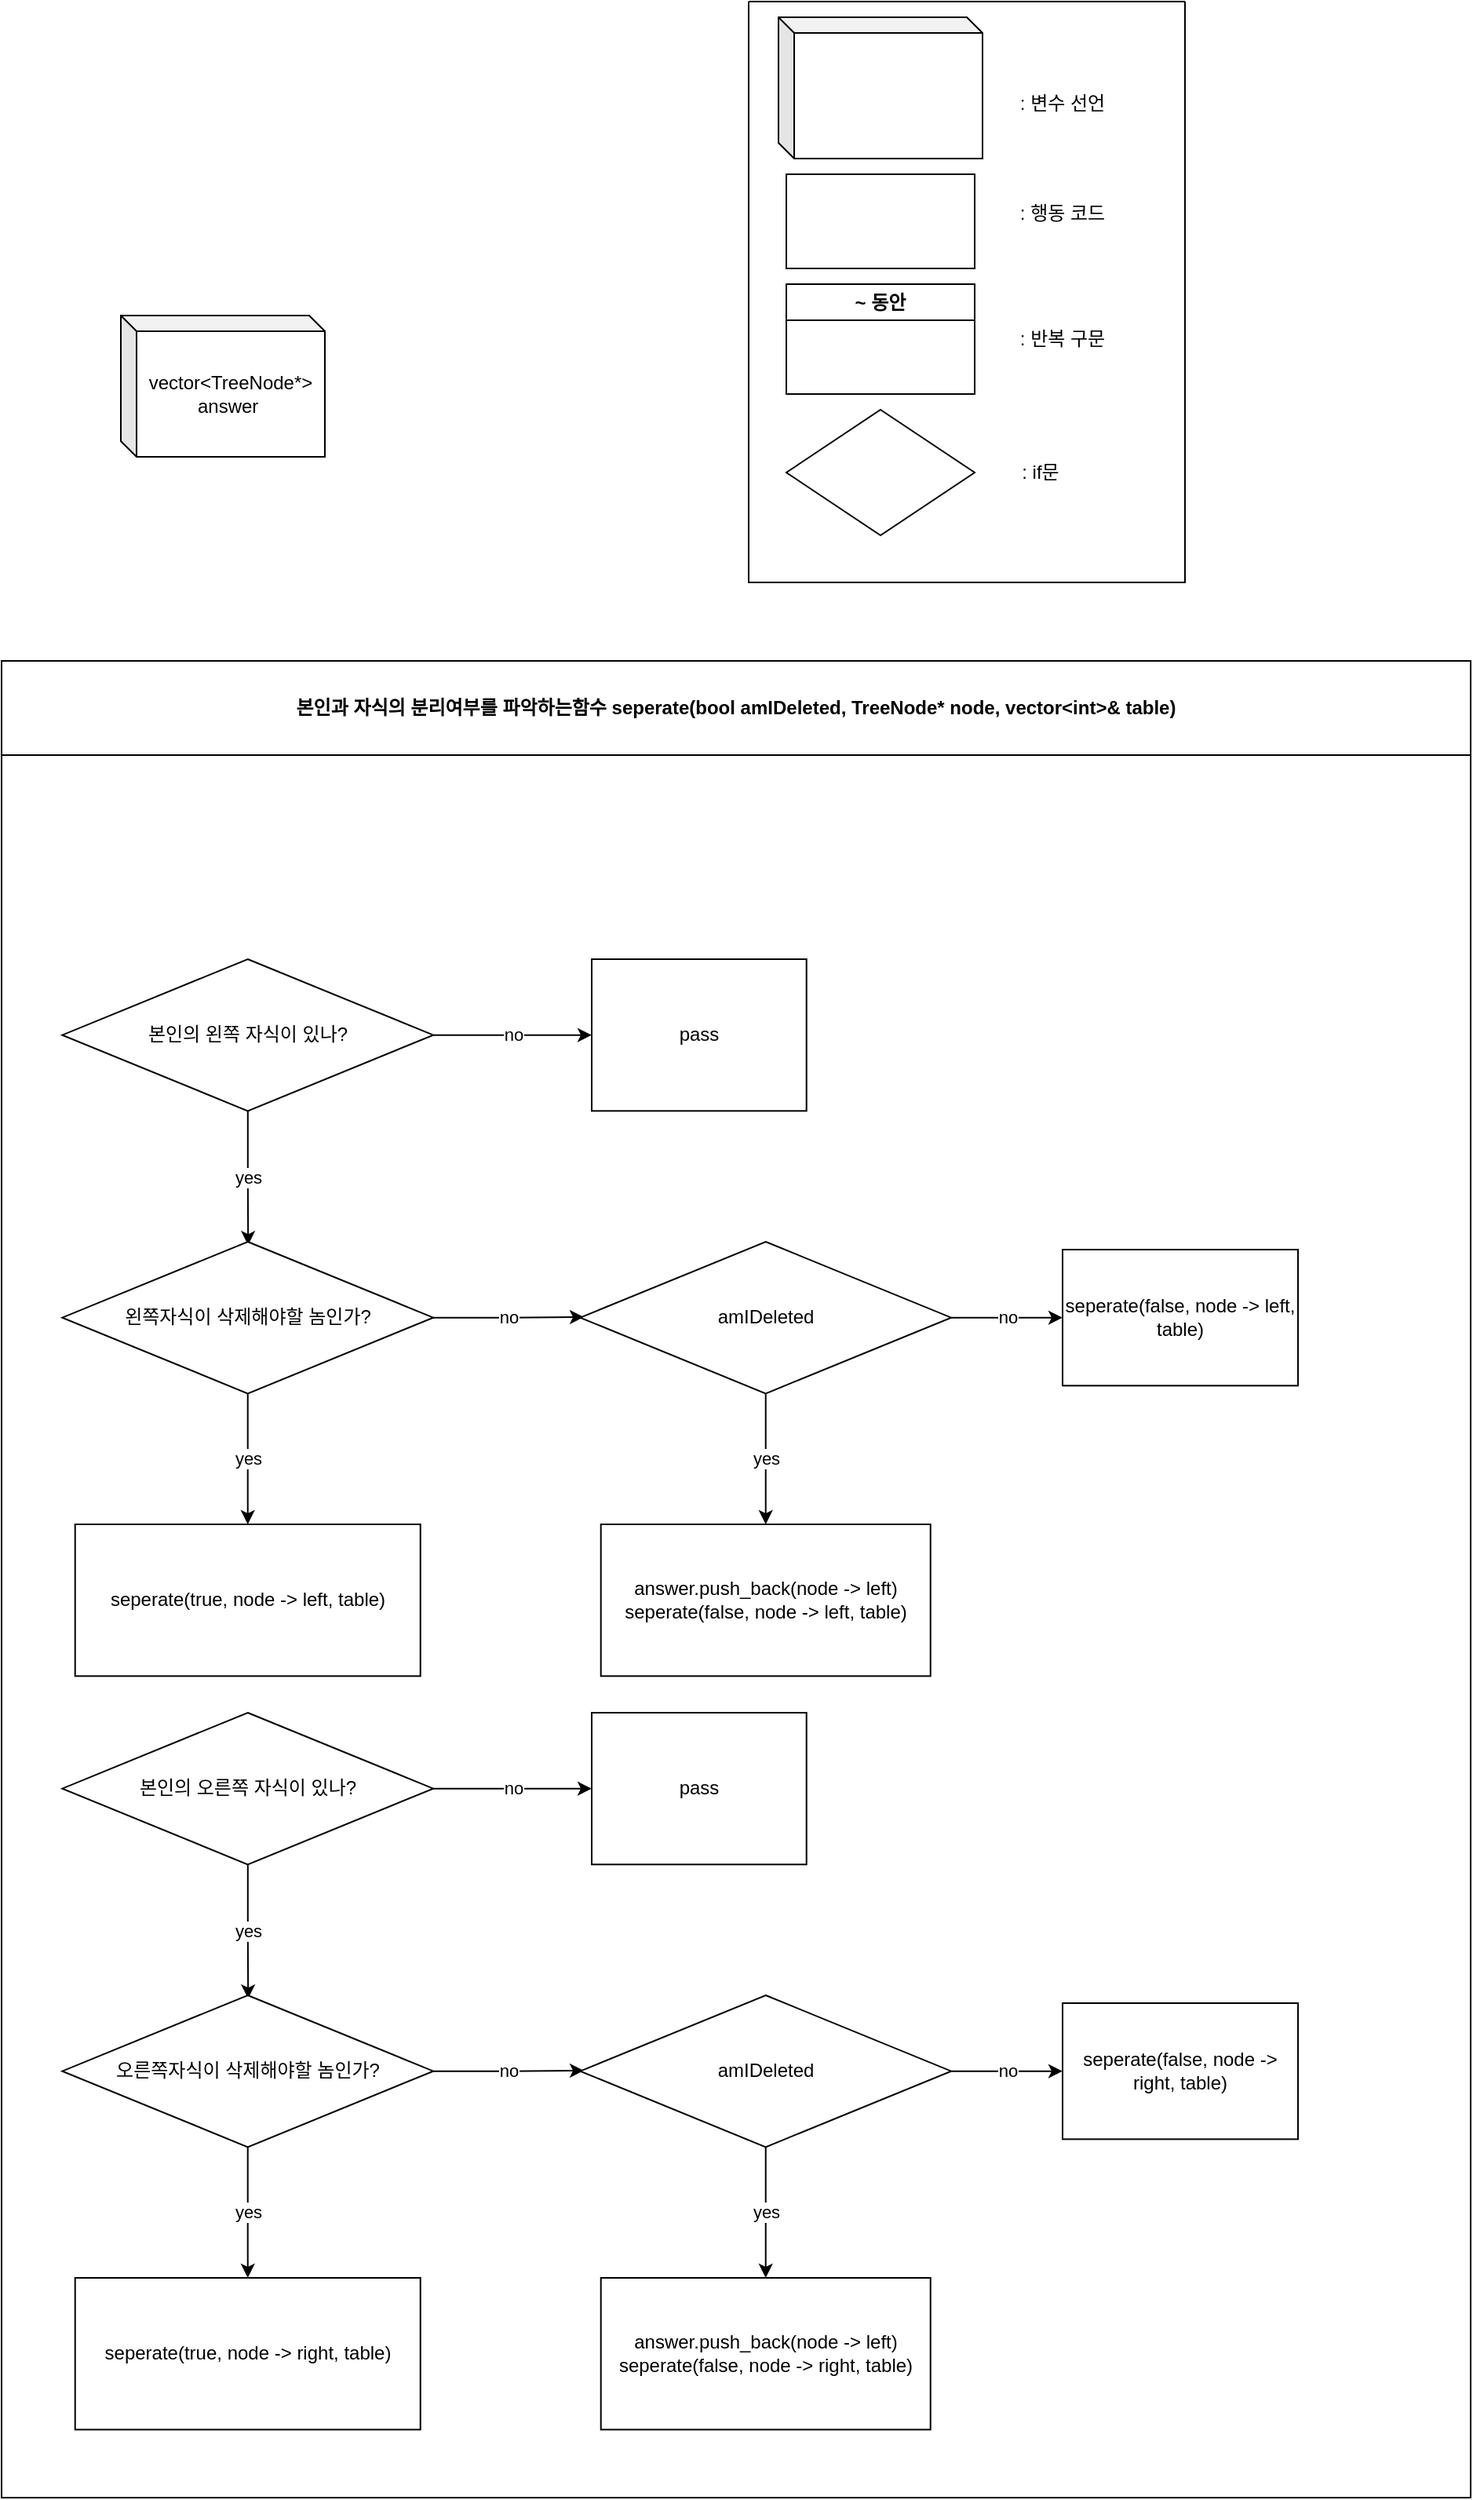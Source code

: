 <mxfile version="22.1.16" type="device">
  <diagram name="페이지-1" id="mXwkBzdvC1ybv7vDjo15">
    <mxGraphModel dx="1242" dy="751" grid="1" gridSize="10" guides="1" tooltips="1" connect="1" arrows="1" fold="1" page="1" pageScale="1" pageWidth="827" pageHeight="1169" math="0" shadow="0">
      <root>
        <mxCell id="0" />
        <mxCell id="1" parent="0" />
        <mxCell id="LBn4tSVSCYStC8-wmlXh-1" value="" style="swimlane;startSize=0;" vertex="1" parent="1">
          <mxGeometry x="540" y="10" width="278" height="370" as="geometry" />
        </mxCell>
        <mxCell id="LBn4tSVSCYStC8-wmlXh-2" value=": 변수 선언" style="text;html=1;align=center;verticalAlign=middle;whiteSpace=wrap;rounded=0;" vertex="1" parent="LBn4tSVSCYStC8-wmlXh-1">
          <mxGeometry x="170" y="50" width="60" height="30" as="geometry" />
        </mxCell>
        <mxCell id="LBn4tSVSCYStC8-wmlXh-3" value="" style="rounded=0;whiteSpace=wrap;html=1;" vertex="1" parent="LBn4tSVSCYStC8-wmlXh-1">
          <mxGeometry x="24" y="110" width="120" height="60" as="geometry" />
        </mxCell>
        <mxCell id="LBn4tSVSCYStC8-wmlXh-4" value=": 행동 코드" style="text;html=1;align=center;verticalAlign=middle;whiteSpace=wrap;rounded=0;" vertex="1" parent="LBn4tSVSCYStC8-wmlXh-1">
          <mxGeometry x="170" y="120" width="60" height="30" as="geometry" />
        </mxCell>
        <mxCell id="LBn4tSVSCYStC8-wmlXh-5" value="~ 동안" style="swimlane;whiteSpace=wrap;html=1;" vertex="1" parent="LBn4tSVSCYStC8-wmlXh-1">
          <mxGeometry x="24" y="180" width="120" height="70" as="geometry" />
        </mxCell>
        <mxCell id="LBn4tSVSCYStC8-wmlXh-6" value=": 반복 구문" style="text;html=1;align=center;verticalAlign=middle;whiteSpace=wrap;rounded=0;" vertex="1" parent="LBn4tSVSCYStC8-wmlXh-1">
          <mxGeometry x="170" y="200" width="60" height="30" as="geometry" />
        </mxCell>
        <mxCell id="LBn4tSVSCYStC8-wmlXh-7" value="" style="rhombus;whiteSpace=wrap;html=1;" vertex="1" parent="LBn4tSVSCYStC8-wmlXh-1">
          <mxGeometry x="24" y="260" width="120" height="80" as="geometry" />
        </mxCell>
        <mxCell id="LBn4tSVSCYStC8-wmlXh-8" value=": if문" style="text;html=1;align=center;verticalAlign=middle;whiteSpace=wrap;rounded=0;" vertex="1" parent="LBn4tSVSCYStC8-wmlXh-1">
          <mxGeometry x="156" y="285" width="60" height="30" as="geometry" />
        </mxCell>
        <mxCell id="LBn4tSVSCYStC8-wmlXh-9" value="" style="shape=cube;whiteSpace=wrap;html=1;boundedLbl=1;backgroundOutline=1;darkOpacity=0.05;darkOpacity2=0.1;size=10;" vertex="1" parent="LBn4tSVSCYStC8-wmlXh-1">
          <mxGeometry x="19" y="10" width="130" height="90" as="geometry" />
        </mxCell>
        <mxCell id="LBn4tSVSCYStC8-wmlXh-10" value="본인과 자식의 분리여부를 파악하는함수 seperate(bool amIDeleted, TreeNode* node, vector&amp;lt;int&amp;gt;&amp;amp; table)" style="swimlane;whiteSpace=wrap;html=1;startSize=60;" vertex="1" parent="1">
          <mxGeometry x="64" y="430" width="936" height="1170" as="geometry" />
        </mxCell>
        <mxCell id="LBn4tSVSCYStC8-wmlXh-31" value="b" style="group" vertex="1" connectable="0" parent="LBn4tSVSCYStC8-wmlXh-10">
          <mxGeometry x="76" y="670" width="780" height="480" as="geometry" />
        </mxCell>
        <mxCell id="LBn4tSVSCYStC8-wmlXh-32" value="본인의 오른쪽 자식이 있나?" style="rhombus;whiteSpace=wrap;html=1;" vertex="1" parent="LBn4tSVSCYStC8-wmlXh-31">
          <mxGeometry x="-37.322" width="236.373" height="96.667" as="geometry" />
        </mxCell>
        <mxCell id="LBn4tSVSCYStC8-wmlXh-33" value="yes" style="edgeStyle=orthogonalEdgeStyle;rounded=0;orthogonalLoop=1;jettySize=auto;html=1;entryX=0.501;entryY=0.022;entryDx=0;entryDy=0;entryPerimeter=0;" edge="1" parent="LBn4tSVSCYStC8-wmlXh-31" source="LBn4tSVSCYStC8-wmlXh-32" target="LBn4tSVSCYStC8-wmlXh-37">
          <mxGeometry relative="1" as="geometry">
            <mxPoint x="80.9" y="193.333" as="targetPoint" />
          </mxGeometry>
        </mxCell>
        <mxCell id="LBn4tSVSCYStC8-wmlXh-34" value="pass" style="whiteSpace=wrap;html=1;rounded=0;" vertex="1" parent="LBn4tSVSCYStC8-wmlXh-31">
          <mxGeometry x="300.003" width="136.847" height="96.667" as="geometry" />
        </mxCell>
        <mxCell id="LBn4tSVSCYStC8-wmlXh-35" value="no" style="edgeStyle=orthogonalEdgeStyle;rounded=0;orthogonalLoop=1;jettySize=auto;html=1;" edge="1" parent="LBn4tSVSCYStC8-wmlXh-31" source="LBn4tSVSCYStC8-wmlXh-32" target="LBn4tSVSCYStC8-wmlXh-34">
          <mxGeometry relative="1" as="geometry" />
        </mxCell>
        <mxCell id="LBn4tSVSCYStC8-wmlXh-36" value="" style="group" vertex="1" connectable="0" parent="LBn4tSVSCYStC8-wmlXh-31">
          <mxGeometry y="180" width="780" height="290" as="geometry" />
        </mxCell>
        <mxCell id="LBn4tSVSCYStC8-wmlXh-37" value="오른쪽자식이 삭제해야할 놈인가?" style="rhombus;whiteSpace=wrap;html=1;" vertex="1" parent="LBn4tSVSCYStC8-wmlXh-36">
          <mxGeometry x="-37.322" width="236.373" height="96.667" as="geometry" />
        </mxCell>
        <mxCell id="LBn4tSVSCYStC8-wmlXh-38" value="seperate(true, node -&amp;gt; right, table)" style="whiteSpace=wrap;html=1;rounded=0;" vertex="1" parent="LBn4tSVSCYStC8-wmlXh-36">
          <mxGeometry x="-29.14" y="180" width="220" height="96.67" as="geometry" />
        </mxCell>
        <mxCell id="LBn4tSVSCYStC8-wmlXh-39" value="yes" style="edgeStyle=orthogonalEdgeStyle;rounded=0;orthogonalLoop=1;jettySize=auto;html=1;" edge="1" parent="LBn4tSVSCYStC8-wmlXh-36" source="LBn4tSVSCYStC8-wmlXh-37" target="LBn4tSVSCYStC8-wmlXh-38">
          <mxGeometry relative="1" as="geometry" />
        </mxCell>
        <mxCell id="LBn4tSVSCYStC8-wmlXh-40" value="no" style="edgeStyle=orthogonalEdgeStyle;rounded=0;orthogonalLoop=1;jettySize=auto;html=1;entryX=0.01;entryY=0.496;entryDx=0;entryDy=0;entryPerimeter=0;" edge="1" parent="LBn4tSVSCYStC8-wmlXh-36" source="LBn4tSVSCYStC8-wmlXh-37" target="LBn4tSVSCYStC8-wmlXh-42">
          <mxGeometry relative="1" as="geometry">
            <mxPoint x="300.003" y="48.333" as="targetPoint" />
          </mxGeometry>
        </mxCell>
        <mxCell id="LBn4tSVSCYStC8-wmlXh-41" value="" style="group" vertex="1" connectable="0" parent="LBn4tSVSCYStC8-wmlXh-36">
          <mxGeometry x="330" width="450" height="290" as="geometry" />
        </mxCell>
        <mxCell id="LBn4tSVSCYStC8-wmlXh-42" value="amIDeleted" style="rhombus;whiteSpace=wrap;html=1;" vertex="1" parent="LBn4tSVSCYStC8-wmlXh-41">
          <mxGeometry x="-37.322" width="236.373" height="96.667" as="geometry" />
        </mxCell>
        <mxCell id="LBn4tSVSCYStC8-wmlXh-43" value="answer.push_back(node -&amp;gt; left)&lt;br&gt;seperate(false, node -&amp;gt; right, table)" style="whiteSpace=wrap;html=1;rounded=0;" vertex="1" parent="LBn4tSVSCYStC8-wmlXh-41">
          <mxGeometry x="-24.14" y="180" width="210" height="96.67" as="geometry" />
        </mxCell>
        <mxCell id="LBn4tSVSCYStC8-wmlXh-44" value="yes" style="edgeStyle=orthogonalEdgeStyle;rounded=0;orthogonalLoop=1;jettySize=auto;html=1;" edge="1" parent="LBn4tSVSCYStC8-wmlXh-41" source="LBn4tSVSCYStC8-wmlXh-42" target="LBn4tSVSCYStC8-wmlXh-43">
          <mxGeometry relative="1" as="geometry" />
        </mxCell>
        <mxCell id="LBn4tSVSCYStC8-wmlXh-45" value="seperate(false, node -&amp;gt; right, table)" style="whiteSpace=wrap;html=1;rounded=0;" vertex="1" parent="LBn4tSVSCYStC8-wmlXh-41">
          <mxGeometry x="270" y="5" width="150" height="86.67" as="geometry" />
        </mxCell>
        <mxCell id="LBn4tSVSCYStC8-wmlXh-46" value="no" style="edgeStyle=orthogonalEdgeStyle;rounded=0;orthogonalLoop=1;jettySize=auto;html=1;" edge="1" parent="LBn4tSVSCYStC8-wmlXh-41" source="LBn4tSVSCYStC8-wmlXh-42" target="LBn4tSVSCYStC8-wmlXh-45">
          <mxGeometry relative="1" as="geometry" />
        </mxCell>
        <mxCell id="LBn4tSVSCYStC8-wmlXh-11" value="" style="group" vertex="1" connectable="0" parent="1">
          <mxGeometry x="140" y="620" width="780" height="480" as="geometry" />
        </mxCell>
        <mxCell id="LBn4tSVSCYStC8-wmlXh-12" value="본인의 왼쪽 자식이 있나?" style="rhombus;whiteSpace=wrap;html=1;" vertex="1" parent="LBn4tSVSCYStC8-wmlXh-11">
          <mxGeometry x="-37.322" width="236.373" height="96.667" as="geometry" />
        </mxCell>
        <mxCell id="LBn4tSVSCYStC8-wmlXh-14" value="yes" style="edgeStyle=orthogonalEdgeStyle;rounded=0;orthogonalLoop=1;jettySize=auto;html=1;entryX=0.501;entryY=0.022;entryDx=0;entryDy=0;entryPerimeter=0;" edge="1" parent="LBn4tSVSCYStC8-wmlXh-11" source="LBn4tSVSCYStC8-wmlXh-12" target="LBn4tSVSCYStC8-wmlXh-18">
          <mxGeometry relative="1" as="geometry">
            <mxPoint x="80.9" y="193.333" as="targetPoint" />
          </mxGeometry>
        </mxCell>
        <mxCell id="LBn4tSVSCYStC8-wmlXh-15" value="pass" style="whiteSpace=wrap;html=1;rounded=0;" vertex="1" parent="LBn4tSVSCYStC8-wmlXh-11">
          <mxGeometry x="300.003" width="136.847" height="96.667" as="geometry" />
        </mxCell>
        <mxCell id="LBn4tSVSCYStC8-wmlXh-16" value="no" style="edgeStyle=orthogonalEdgeStyle;rounded=0;orthogonalLoop=1;jettySize=auto;html=1;" edge="1" parent="LBn4tSVSCYStC8-wmlXh-11" source="LBn4tSVSCYStC8-wmlXh-12" target="LBn4tSVSCYStC8-wmlXh-15">
          <mxGeometry relative="1" as="geometry" />
        </mxCell>
        <mxCell id="LBn4tSVSCYStC8-wmlXh-17" value="" style="group" vertex="1" connectable="0" parent="LBn4tSVSCYStC8-wmlXh-11">
          <mxGeometry y="180" width="780" height="290" as="geometry" />
        </mxCell>
        <mxCell id="LBn4tSVSCYStC8-wmlXh-18" value="왼쪽자식이 삭제해야할 놈인가?" style="rhombus;whiteSpace=wrap;html=1;" vertex="1" parent="LBn4tSVSCYStC8-wmlXh-17">
          <mxGeometry x="-37.322" width="236.373" height="96.667" as="geometry" />
        </mxCell>
        <mxCell id="LBn4tSVSCYStC8-wmlXh-19" value="seperate(true, node -&amp;gt; left, table)" style="whiteSpace=wrap;html=1;rounded=0;" vertex="1" parent="LBn4tSVSCYStC8-wmlXh-17">
          <mxGeometry x="-29.14" y="180" width="220" height="96.67" as="geometry" />
        </mxCell>
        <mxCell id="LBn4tSVSCYStC8-wmlXh-20" value="yes" style="edgeStyle=orthogonalEdgeStyle;rounded=0;orthogonalLoop=1;jettySize=auto;html=1;" edge="1" parent="LBn4tSVSCYStC8-wmlXh-17" source="LBn4tSVSCYStC8-wmlXh-18" target="LBn4tSVSCYStC8-wmlXh-19">
          <mxGeometry relative="1" as="geometry" />
        </mxCell>
        <mxCell id="LBn4tSVSCYStC8-wmlXh-22" value="no" style="edgeStyle=orthogonalEdgeStyle;rounded=0;orthogonalLoop=1;jettySize=auto;html=1;entryX=0.01;entryY=0.496;entryDx=0;entryDy=0;entryPerimeter=0;" edge="1" parent="LBn4tSVSCYStC8-wmlXh-17" source="LBn4tSVSCYStC8-wmlXh-18" target="LBn4tSVSCYStC8-wmlXh-26">
          <mxGeometry relative="1" as="geometry">
            <mxPoint x="300.003" y="48.333" as="targetPoint" />
          </mxGeometry>
        </mxCell>
        <mxCell id="LBn4tSVSCYStC8-wmlXh-25" value="" style="group" vertex="1" connectable="0" parent="LBn4tSVSCYStC8-wmlXh-17">
          <mxGeometry x="330" width="450" height="290" as="geometry" />
        </mxCell>
        <mxCell id="LBn4tSVSCYStC8-wmlXh-26" value="amIDeleted" style="rhombus;whiteSpace=wrap;html=1;" vertex="1" parent="LBn4tSVSCYStC8-wmlXh-25">
          <mxGeometry x="-37.322" width="236.373" height="96.667" as="geometry" />
        </mxCell>
        <mxCell id="LBn4tSVSCYStC8-wmlXh-27" value="answer.push_back(node -&amp;gt; left)&lt;br&gt;seperate(false, node -&amp;gt; left, table)" style="whiteSpace=wrap;html=1;rounded=0;" vertex="1" parent="LBn4tSVSCYStC8-wmlXh-25">
          <mxGeometry x="-24.14" y="180" width="210" height="96.67" as="geometry" />
        </mxCell>
        <mxCell id="LBn4tSVSCYStC8-wmlXh-28" value="yes" style="edgeStyle=orthogonalEdgeStyle;rounded=0;orthogonalLoop=1;jettySize=auto;html=1;" edge="1" parent="LBn4tSVSCYStC8-wmlXh-25" source="LBn4tSVSCYStC8-wmlXh-26" target="LBn4tSVSCYStC8-wmlXh-27">
          <mxGeometry relative="1" as="geometry" />
        </mxCell>
        <mxCell id="LBn4tSVSCYStC8-wmlXh-29" value="seperate(false, node -&amp;gt; left, table)" style="whiteSpace=wrap;html=1;rounded=0;" vertex="1" parent="LBn4tSVSCYStC8-wmlXh-25">
          <mxGeometry x="270" y="5" width="150" height="86.67" as="geometry" />
        </mxCell>
        <mxCell id="LBn4tSVSCYStC8-wmlXh-30" value="no" style="edgeStyle=orthogonalEdgeStyle;rounded=0;orthogonalLoop=1;jettySize=auto;html=1;" edge="1" parent="LBn4tSVSCYStC8-wmlXh-25" source="LBn4tSVSCYStC8-wmlXh-26" target="LBn4tSVSCYStC8-wmlXh-29">
          <mxGeometry relative="1" as="geometry" />
        </mxCell>
        <mxCell id="LBn4tSVSCYStC8-wmlXh-47" value="vector&amp;lt;TreeNode*&amp;gt; answer&amp;nbsp;" style="shape=cube;whiteSpace=wrap;html=1;boundedLbl=1;backgroundOutline=1;darkOpacity=0.05;darkOpacity2=0.1;size=10;" vertex="1" parent="1">
          <mxGeometry x="140" y="210" width="130" height="90" as="geometry" />
        </mxCell>
      </root>
    </mxGraphModel>
  </diagram>
</mxfile>
